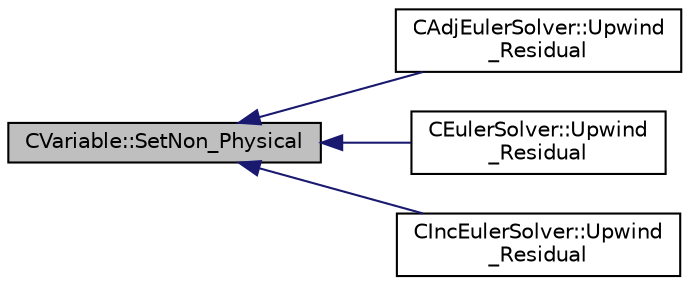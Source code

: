 digraph "CVariable::SetNon_Physical"
{
  edge [fontname="Helvetica",fontsize="10",labelfontname="Helvetica",labelfontsize="10"];
  node [fontname="Helvetica",fontsize="10",shape=record];
  rankdir="LR";
  Node5587 [label="CVariable::SetNon_Physical",height=0.2,width=0.4,color="black", fillcolor="grey75", style="filled", fontcolor="black"];
  Node5587 -> Node5588 [dir="back",color="midnightblue",fontsize="10",style="solid",fontname="Helvetica"];
  Node5588 [label="CAdjEulerSolver::Upwind\l_Residual",height=0.2,width=0.4,color="black", fillcolor="white", style="filled",URL="$class_c_adj_euler_solver.html#adb4102935a0144846d17a35a62769c09",tooltip="Compute the spatial integration using a upwind scheme. "];
  Node5587 -> Node5589 [dir="back",color="midnightblue",fontsize="10",style="solid",fontname="Helvetica"];
  Node5589 [label="CEulerSolver::Upwind\l_Residual",height=0.2,width=0.4,color="black", fillcolor="white", style="filled",URL="$class_c_euler_solver.html#a9cb1da16bea732300854a351ebca2ed3",tooltip="Compute the spatial integration using a upwind scheme. "];
  Node5587 -> Node5590 [dir="back",color="midnightblue",fontsize="10",style="solid",fontname="Helvetica"];
  Node5590 [label="CIncEulerSolver::Upwind\l_Residual",height=0.2,width=0.4,color="black", fillcolor="white", style="filled",URL="$class_c_inc_euler_solver.html#a935da79a4e1b1fe9c59bc86024164256",tooltip="Compute the spatial integration using a upwind scheme. "];
}
